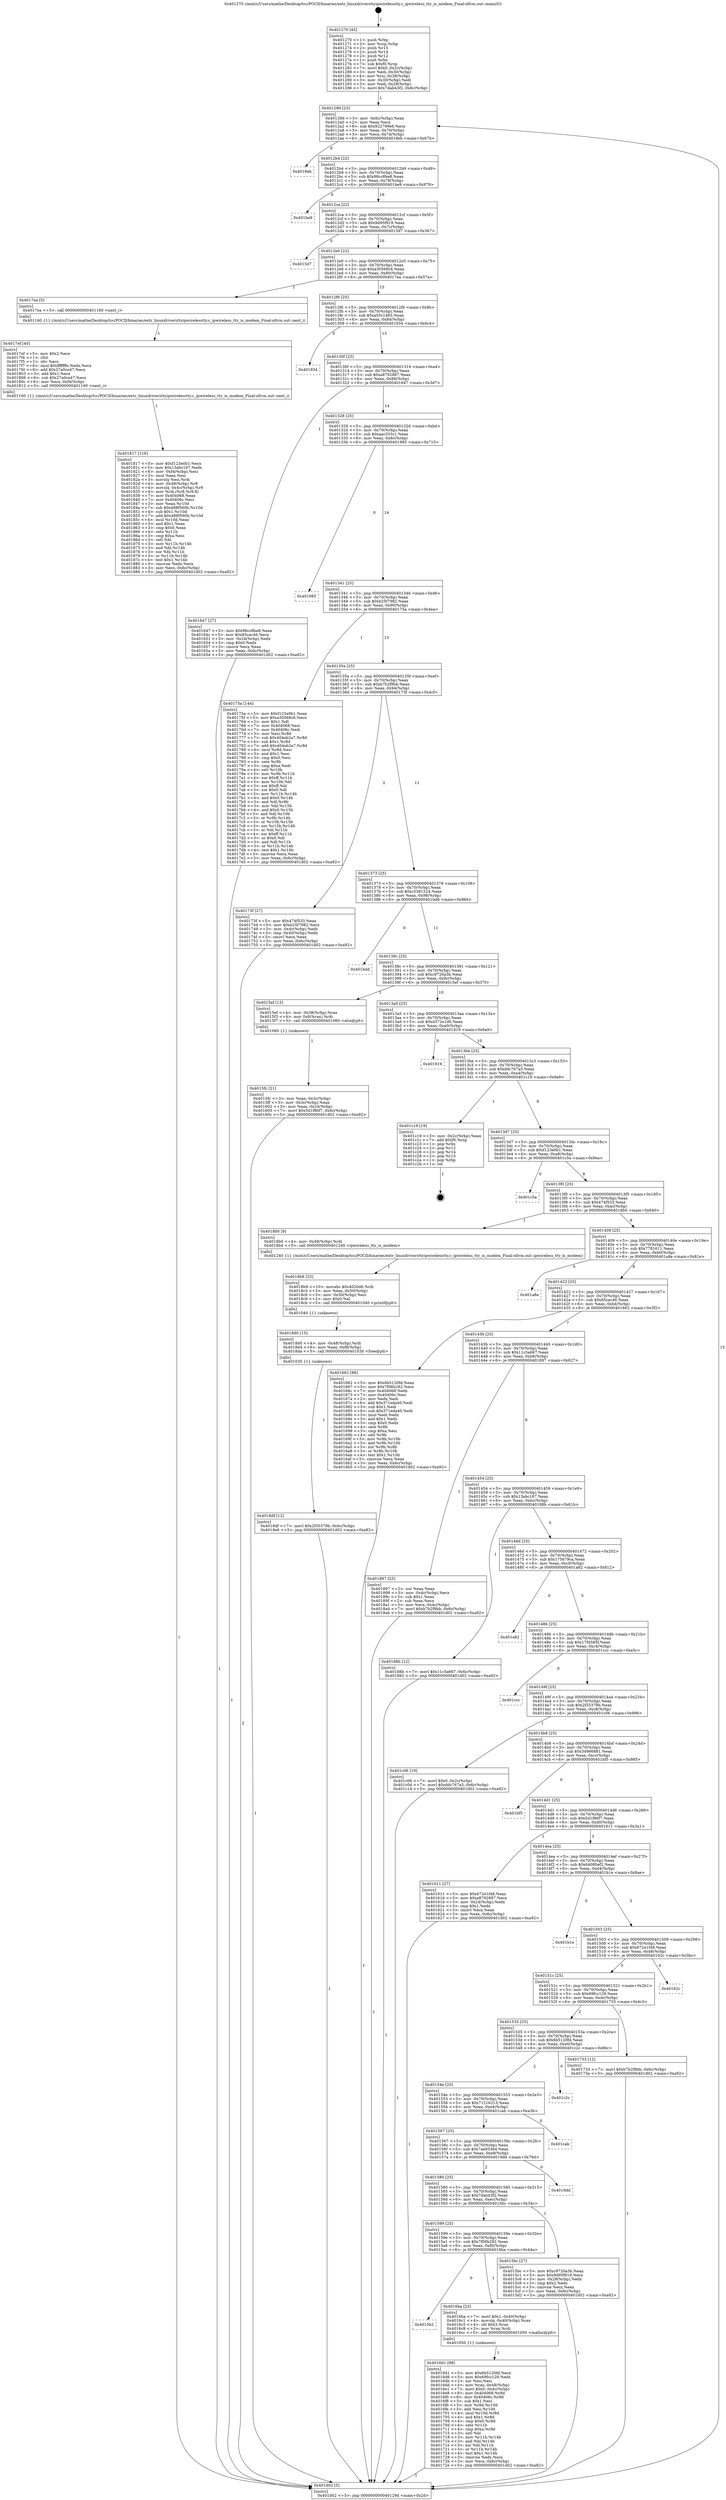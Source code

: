 digraph "0x401270" {
  label = "0x401270 (/mnt/c/Users/mathe/Desktop/tcc/POCII/binaries/extr_linuxdriversttyipwirelesstty.c_ipwireless_tty_is_modem_Final-ollvm.out::main(0))"
  labelloc = "t"
  node[shape=record]

  Entry [label="",width=0.3,height=0.3,shape=circle,fillcolor=black,style=filled]
  "0x40129d" [label="{
     0x40129d [23]\l
     | [instrs]\l
     &nbsp;&nbsp;0x40129d \<+3\>: mov -0x6c(%rbp),%eax\l
     &nbsp;&nbsp;0x4012a0 \<+2\>: mov %eax,%ecx\l
     &nbsp;&nbsp;0x4012a2 \<+6\>: sub $0x922799e6,%ecx\l
     &nbsp;&nbsp;0x4012a8 \<+3\>: mov %eax,-0x70(%rbp)\l
     &nbsp;&nbsp;0x4012ab \<+3\>: mov %ecx,-0x74(%rbp)\l
     &nbsp;&nbsp;0x4012ae \<+6\>: je 00000000004018eb \<main+0x67b\>\l
  }"]
  "0x4018eb" [label="{
     0x4018eb\l
  }", style=dashed]
  "0x4012b4" [label="{
     0x4012b4 [22]\l
     | [instrs]\l
     &nbsp;&nbsp;0x4012b4 \<+5\>: jmp 00000000004012b9 \<main+0x49\>\l
     &nbsp;&nbsp;0x4012b9 \<+3\>: mov -0x70(%rbp),%eax\l
     &nbsp;&nbsp;0x4012bc \<+5\>: sub $0x98cc8be8,%eax\l
     &nbsp;&nbsp;0x4012c1 \<+3\>: mov %eax,-0x78(%rbp)\l
     &nbsp;&nbsp;0x4012c4 \<+6\>: je 0000000000401be9 \<main+0x979\>\l
  }"]
  Exit [label="",width=0.3,height=0.3,shape=circle,fillcolor=black,style=filled,peripheries=2]
  "0x401be9" [label="{
     0x401be9\l
  }", style=dashed]
  "0x4012ca" [label="{
     0x4012ca [22]\l
     | [instrs]\l
     &nbsp;&nbsp;0x4012ca \<+5\>: jmp 00000000004012cf \<main+0x5f\>\l
     &nbsp;&nbsp;0x4012cf \<+3\>: mov -0x70(%rbp),%eax\l
     &nbsp;&nbsp;0x4012d2 \<+5\>: sub $0x9d95f919,%eax\l
     &nbsp;&nbsp;0x4012d7 \<+3\>: mov %eax,-0x7c(%rbp)\l
     &nbsp;&nbsp;0x4012da \<+6\>: je 00000000004015d7 \<main+0x367\>\l
  }"]
  "0x4018df" [label="{
     0x4018df [12]\l
     | [instrs]\l
     &nbsp;&nbsp;0x4018df \<+7\>: movl $0x2f35379b,-0x6c(%rbp)\l
     &nbsp;&nbsp;0x4018e6 \<+5\>: jmp 0000000000401d02 \<main+0xa92\>\l
  }"]
  "0x4015d7" [label="{
     0x4015d7\l
  }", style=dashed]
  "0x4012e0" [label="{
     0x4012e0 [22]\l
     | [instrs]\l
     &nbsp;&nbsp;0x4012e0 \<+5\>: jmp 00000000004012e5 \<main+0x75\>\l
     &nbsp;&nbsp;0x4012e5 \<+3\>: mov -0x70(%rbp),%eax\l
     &nbsp;&nbsp;0x4012e8 \<+5\>: sub $0xa30568c6,%eax\l
     &nbsp;&nbsp;0x4012ed \<+3\>: mov %eax,-0x80(%rbp)\l
     &nbsp;&nbsp;0x4012f0 \<+6\>: je 00000000004017ea \<main+0x57a\>\l
  }"]
  "0x4018d0" [label="{
     0x4018d0 [15]\l
     | [instrs]\l
     &nbsp;&nbsp;0x4018d0 \<+4\>: mov -0x48(%rbp),%rdi\l
     &nbsp;&nbsp;0x4018d4 \<+6\>: mov %eax,-0xf8(%rbp)\l
     &nbsp;&nbsp;0x4018da \<+5\>: call 0000000000401030 \<free@plt\>\l
     | [calls]\l
     &nbsp;&nbsp;0x401030 \{1\} (unknown)\l
  }"]
  "0x4017ea" [label="{
     0x4017ea [5]\l
     | [instrs]\l
     &nbsp;&nbsp;0x4017ea \<+5\>: call 0000000000401160 \<next_i\>\l
     | [calls]\l
     &nbsp;&nbsp;0x401160 \{1\} (/mnt/c/Users/mathe/Desktop/tcc/POCII/binaries/extr_linuxdriversttyipwirelesstty.c_ipwireless_tty_is_modem_Final-ollvm.out::next_i)\l
  }"]
  "0x4012f6" [label="{
     0x4012f6 [25]\l
     | [instrs]\l
     &nbsp;&nbsp;0x4012f6 \<+5\>: jmp 00000000004012fb \<main+0x8b\>\l
     &nbsp;&nbsp;0x4012fb \<+3\>: mov -0x70(%rbp),%eax\l
     &nbsp;&nbsp;0x4012fe \<+5\>: sub $0xa55c1483,%eax\l
     &nbsp;&nbsp;0x401303 \<+6\>: mov %eax,-0x84(%rbp)\l
     &nbsp;&nbsp;0x401309 \<+6\>: je 0000000000401934 \<main+0x6c4\>\l
  }"]
  "0x4018b9" [label="{
     0x4018b9 [23]\l
     | [instrs]\l
     &nbsp;&nbsp;0x4018b9 \<+10\>: movabs $0x4020d6,%rdi\l
     &nbsp;&nbsp;0x4018c3 \<+3\>: mov %eax,-0x50(%rbp)\l
     &nbsp;&nbsp;0x4018c6 \<+3\>: mov -0x50(%rbp),%esi\l
     &nbsp;&nbsp;0x4018c9 \<+2\>: mov $0x0,%al\l
     &nbsp;&nbsp;0x4018cb \<+5\>: call 0000000000401040 \<printf@plt\>\l
     | [calls]\l
     &nbsp;&nbsp;0x401040 \{1\} (unknown)\l
  }"]
  "0x401934" [label="{
     0x401934\l
  }", style=dashed]
  "0x40130f" [label="{
     0x40130f [25]\l
     | [instrs]\l
     &nbsp;&nbsp;0x40130f \<+5\>: jmp 0000000000401314 \<main+0xa4\>\l
     &nbsp;&nbsp;0x401314 \<+3\>: mov -0x70(%rbp),%eax\l
     &nbsp;&nbsp;0x401317 \<+5\>: sub $0xa8792887,%eax\l
     &nbsp;&nbsp;0x40131c \<+6\>: mov %eax,-0x88(%rbp)\l
     &nbsp;&nbsp;0x401322 \<+6\>: je 0000000000401647 \<main+0x3d7\>\l
  }"]
  "0x401817" [label="{
     0x401817 [116]\l
     | [instrs]\l
     &nbsp;&nbsp;0x401817 \<+5\>: mov $0xf123e0b1,%ecx\l
     &nbsp;&nbsp;0x40181c \<+5\>: mov $0x13abc167,%edx\l
     &nbsp;&nbsp;0x401821 \<+6\>: mov -0xf4(%rbp),%esi\l
     &nbsp;&nbsp;0x401827 \<+3\>: imul %eax,%esi\l
     &nbsp;&nbsp;0x40182a \<+3\>: movslq %esi,%rdi\l
     &nbsp;&nbsp;0x40182d \<+4\>: mov -0x48(%rbp),%r8\l
     &nbsp;&nbsp;0x401831 \<+4\>: movslq -0x4c(%rbp),%r9\l
     &nbsp;&nbsp;0x401835 \<+4\>: mov %rdi,(%r8,%r9,8)\l
     &nbsp;&nbsp;0x401839 \<+7\>: mov 0x404068,%eax\l
     &nbsp;&nbsp;0x401840 \<+7\>: mov 0x40406c,%esi\l
     &nbsp;&nbsp;0x401847 \<+3\>: mov %eax,%r10d\l
     &nbsp;&nbsp;0x40184a \<+7\>: sub $0x488f560b,%r10d\l
     &nbsp;&nbsp;0x401851 \<+4\>: sub $0x1,%r10d\l
     &nbsp;&nbsp;0x401855 \<+7\>: add $0x488f560b,%r10d\l
     &nbsp;&nbsp;0x40185c \<+4\>: imul %r10d,%eax\l
     &nbsp;&nbsp;0x401860 \<+3\>: and $0x1,%eax\l
     &nbsp;&nbsp;0x401863 \<+3\>: cmp $0x0,%eax\l
     &nbsp;&nbsp;0x401866 \<+4\>: sete %r11b\l
     &nbsp;&nbsp;0x40186a \<+3\>: cmp $0xa,%esi\l
     &nbsp;&nbsp;0x40186d \<+3\>: setl %bl\l
     &nbsp;&nbsp;0x401870 \<+3\>: mov %r11b,%r14b\l
     &nbsp;&nbsp;0x401873 \<+3\>: and %bl,%r14b\l
     &nbsp;&nbsp;0x401876 \<+3\>: xor %bl,%r11b\l
     &nbsp;&nbsp;0x401879 \<+3\>: or %r11b,%r14b\l
     &nbsp;&nbsp;0x40187c \<+4\>: test $0x1,%r14b\l
     &nbsp;&nbsp;0x401880 \<+3\>: cmovne %edx,%ecx\l
     &nbsp;&nbsp;0x401883 \<+3\>: mov %ecx,-0x6c(%rbp)\l
     &nbsp;&nbsp;0x401886 \<+5\>: jmp 0000000000401d02 \<main+0xa92\>\l
  }"]
  "0x401647" [label="{
     0x401647 [27]\l
     | [instrs]\l
     &nbsp;&nbsp;0x401647 \<+5\>: mov $0x98cc8be8,%eax\l
     &nbsp;&nbsp;0x40164c \<+5\>: mov $0x85cac46,%ecx\l
     &nbsp;&nbsp;0x401651 \<+3\>: mov -0x24(%rbp),%edx\l
     &nbsp;&nbsp;0x401654 \<+3\>: cmp $0x0,%edx\l
     &nbsp;&nbsp;0x401657 \<+3\>: cmove %ecx,%eax\l
     &nbsp;&nbsp;0x40165a \<+3\>: mov %eax,-0x6c(%rbp)\l
     &nbsp;&nbsp;0x40165d \<+5\>: jmp 0000000000401d02 \<main+0xa92\>\l
  }"]
  "0x401328" [label="{
     0x401328 [25]\l
     | [instrs]\l
     &nbsp;&nbsp;0x401328 \<+5\>: jmp 000000000040132d \<main+0xbd\>\l
     &nbsp;&nbsp;0x40132d \<+3\>: mov -0x70(%rbp),%eax\l
     &nbsp;&nbsp;0x401330 \<+5\>: sub $0xaac333c1,%eax\l
     &nbsp;&nbsp;0x401335 \<+6\>: mov %eax,-0x8c(%rbp)\l
     &nbsp;&nbsp;0x40133b \<+6\>: je 0000000000401985 \<main+0x715\>\l
  }"]
  "0x4017ef" [label="{
     0x4017ef [40]\l
     | [instrs]\l
     &nbsp;&nbsp;0x4017ef \<+5\>: mov $0x2,%ecx\l
     &nbsp;&nbsp;0x4017f4 \<+1\>: cltd\l
     &nbsp;&nbsp;0x4017f5 \<+2\>: idiv %ecx\l
     &nbsp;&nbsp;0x4017f7 \<+6\>: imul $0xfffffffe,%edx,%ecx\l
     &nbsp;&nbsp;0x4017fd \<+6\>: add $0x27a0ce47,%ecx\l
     &nbsp;&nbsp;0x401803 \<+3\>: add $0x1,%ecx\l
     &nbsp;&nbsp;0x401806 \<+6\>: sub $0x27a0ce47,%ecx\l
     &nbsp;&nbsp;0x40180c \<+6\>: mov %ecx,-0xf4(%rbp)\l
     &nbsp;&nbsp;0x401812 \<+5\>: call 0000000000401160 \<next_i\>\l
     | [calls]\l
     &nbsp;&nbsp;0x401160 \{1\} (/mnt/c/Users/mathe/Desktop/tcc/POCII/binaries/extr_linuxdriversttyipwirelesstty.c_ipwireless_tty_is_modem_Final-ollvm.out::next_i)\l
  }"]
  "0x401985" [label="{
     0x401985\l
  }", style=dashed]
  "0x401341" [label="{
     0x401341 [25]\l
     | [instrs]\l
     &nbsp;&nbsp;0x401341 \<+5\>: jmp 0000000000401346 \<main+0xd6\>\l
     &nbsp;&nbsp;0x401346 \<+3\>: mov -0x70(%rbp),%eax\l
     &nbsp;&nbsp;0x401349 \<+5\>: sub $0xb25f7982,%eax\l
     &nbsp;&nbsp;0x40134e \<+6\>: mov %eax,-0x90(%rbp)\l
     &nbsp;&nbsp;0x401354 \<+6\>: je 000000000040175a \<main+0x4ea\>\l
  }"]
  "0x4016d1" [label="{
     0x4016d1 [98]\l
     | [instrs]\l
     &nbsp;&nbsp;0x4016d1 \<+5\>: mov $0x6b5120fd,%ecx\l
     &nbsp;&nbsp;0x4016d6 \<+5\>: mov $0x69fcc129,%edx\l
     &nbsp;&nbsp;0x4016db \<+2\>: xor %esi,%esi\l
     &nbsp;&nbsp;0x4016dd \<+4\>: mov %rax,-0x48(%rbp)\l
     &nbsp;&nbsp;0x4016e1 \<+7\>: movl $0x0,-0x4c(%rbp)\l
     &nbsp;&nbsp;0x4016e8 \<+8\>: mov 0x404068,%r8d\l
     &nbsp;&nbsp;0x4016f0 \<+8\>: mov 0x40406c,%r9d\l
     &nbsp;&nbsp;0x4016f8 \<+3\>: sub $0x1,%esi\l
     &nbsp;&nbsp;0x4016fb \<+3\>: mov %r8d,%r10d\l
     &nbsp;&nbsp;0x4016fe \<+3\>: add %esi,%r10d\l
     &nbsp;&nbsp;0x401701 \<+4\>: imul %r10d,%r8d\l
     &nbsp;&nbsp;0x401705 \<+4\>: and $0x1,%r8d\l
     &nbsp;&nbsp;0x401709 \<+4\>: cmp $0x0,%r8d\l
     &nbsp;&nbsp;0x40170d \<+4\>: sete %r11b\l
     &nbsp;&nbsp;0x401711 \<+4\>: cmp $0xa,%r9d\l
     &nbsp;&nbsp;0x401715 \<+3\>: setl %bl\l
     &nbsp;&nbsp;0x401718 \<+3\>: mov %r11b,%r14b\l
     &nbsp;&nbsp;0x40171b \<+3\>: and %bl,%r14b\l
     &nbsp;&nbsp;0x40171e \<+3\>: xor %bl,%r11b\l
     &nbsp;&nbsp;0x401721 \<+3\>: or %r11b,%r14b\l
     &nbsp;&nbsp;0x401724 \<+4\>: test $0x1,%r14b\l
     &nbsp;&nbsp;0x401728 \<+3\>: cmovne %edx,%ecx\l
     &nbsp;&nbsp;0x40172b \<+3\>: mov %ecx,-0x6c(%rbp)\l
     &nbsp;&nbsp;0x40172e \<+5\>: jmp 0000000000401d02 \<main+0xa92\>\l
  }"]
  "0x40175a" [label="{
     0x40175a [144]\l
     | [instrs]\l
     &nbsp;&nbsp;0x40175a \<+5\>: mov $0xf123e0b1,%eax\l
     &nbsp;&nbsp;0x40175f \<+5\>: mov $0xa30568c6,%ecx\l
     &nbsp;&nbsp;0x401764 \<+2\>: mov $0x1,%dl\l
     &nbsp;&nbsp;0x401766 \<+7\>: mov 0x404068,%esi\l
     &nbsp;&nbsp;0x40176d \<+7\>: mov 0x40406c,%edi\l
     &nbsp;&nbsp;0x401774 \<+3\>: mov %esi,%r8d\l
     &nbsp;&nbsp;0x401777 \<+7\>: sub $0x404ab2a7,%r8d\l
     &nbsp;&nbsp;0x40177e \<+4\>: sub $0x1,%r8d\l
     &nbsp;&nbsp;0x401782 \<+7\>: add $0x404ab2a7,%r8d\l
     &nbsp;&nbsp;0x401789 \<+4\>: imul %r8d,%esi\l
     &nbsp;&nbsp;0x40178d \<+3\>: and $0x1,%esi\l
     &nbsp;&nbsp;0x401790 \<+3\>: cmp $0x0,%esi\l
     &nbsp;&nbsp;0x401793 \<+4\>: sete %r9b\l
     &nbsp;&nbsp;0x401797 \<+3\>: cmp $0xa,%edi\l
     &nbsp;&nbsp;0x40179a \<+4\>: setl %r10b\l
     &nbsp;&nbsp;0x40179e \<+3\>: mov %r9b,%r11b\l
     &nbsp;&nbsp;0x4017a1 \<+4\>: xor $0xff,%r11b\l
     &nbsp;&nbsp;0x4017a5 \<+3\>: mov %r10b,%bl\l
     &nbsp;&nbsp;0x4017a8 \<+3\>: xor $0xff,%bl\l
     &nbsp;&nbsp;0x4017ab \<+3\>: xor $0x0,%dl\l
     &nbsp;&nbsp;0x4017ae \<+3\>: mov %r11b,%r14b\l
     &nbsp;&nbsp;0x4017b1 \<+4\>: and $0x0,%r14b\l
     &nbsp;&nbsp;0x4017b5 \<+3\>: and %dl,%r9b\l
     &nbsp;&nbsp;0x4017b8 \<+3\>: mov %bl,%r15b\l
     &nbsp;&nbsp;0x4017bb \<+4\>: and $0x0,%r15b\l
     &nbsp;&nbsp;0x4017bf \<+3\>: and %dl,%r10b\l
     &nbsp;&nbsp;0x4017c2 \<+3\>: or %r9b,%r14b\l
     &nbsp;&nbsp;0x4017c5 \<+3\>: or %r10b,%r15b\l
     &nbsp;&nbsp;0x4017c8 \<+3\>: xor %r15b,%r14b\l
     &nbsp;&nbsp;0x4017cb \<+3\>: or %bl,%r11b\l
     &nbsp;&nbsp;0x4017ce \<+4\>: xor $0xff,%r11b\l
     &nbsp;&nbsp;0x4017d2 \<+3\>: or $0x0,%dl\l
     &nbsp;&nbsp;0x4017d5 \<+3\>: and %dl,%r11b\l
     &nbsp;&nbsp;0x4017d8 \<+3\>: or %r11b,%r14b\l
     &nbsp;&nbsp;0x4017db \<+4\>: test $0x1,%r14b\l
     &nbsp;&nbsp;0x4017df \<+3\>: cmovne %ecx,%eax\l
     &nbsp;&nbsp;0x4017e2 \<+3\>: mov %eax,-0x6c(%rbp)\l
     &nbsp;&nbsp;0x4017e5 \<+5\>: jmp 0000000000401d02 \<main+0xa92\>\l
  }"]
  "0x40135a" [label="{
     0x40135a [25]\l
     | [instrs]\l
     &nbsp;&nbsp;0x40135a \<+5\>: jmp 000000000040135f \<main+0xef\>\l
     &nbsp;&nbsp;0x40135f \<+3\>: mov -0x70(%rbp),%eax\l
     &nbsp;&nbsp;0x401362 \<+5\>: sub $0xb7b2f9bb,%eax\l
     &nbsp;&nbsp;0x401367 \<+6\>: mov %eax,-0x94(%rbp)\l
     &nbsp;&nbsp;0x40136d \<+6\>: je 000000000040173f \<main+0x4cf\>\l
  }"]
  "0x4015b2" [label="{
     0x4015b2\l
  }", style=dashed]
  "0x40173f" [label="{
     0x40173f [27]\l
     | [instrs]\l
     &nbsp;&nbsp;0x40173f \<+5\>: mov $0x474f533,%eax\l
     &nbsp;&nbsp;0x401744 \<+5\>: mov $0xb25f7982,%ecx\l
     &nbsp;&nbsp;0x401749 \<+3\>: mov -0x4c(%rbp),%edx\l
     &nbsp;&nbsp;0x40174c \<+3\>: cmp -0x40(%rbp),%edx\l
     &nbsp;&nbsp;0x40174f \<+3\>: cmovl %ecx,%eax\l
     &nbsp;&nbsp;0x401752 \<+3\>: mov %eax,-0x6c(%rbp)\l
     &nbsp;&nbsp;0x401755 \<+5\>: jmp 0000000000401d02 \<main+0xa92\>\l
  }"]
  "0x401373" [label="{
     0x401373 [25]\l
     | [instrs]\l
     &nbsp;&nbsp;0x401373 \<+5\>: jmp 0000000000401378 \<main+0x108\>\l
     &nbsp;&nbsp;0x401378 \<+3\>: mov -0x70(%rbp),%eax\l
     &nbsp;&nbsp;0x40137b \<+5\>: sub $0xc5381524,%eax\l
     &nbsp;&nbsp;0x401380 \<+6\>: mov %eax,-0x98(%rbp)\l
     &nbsp;&nbsp;0x401386 \<+6\>: je 0000000000401bdd \<main+0x96d\>\l
  }"]
  "0x4016ba" [label="{
     0x4016ba [23]\l
     | [instrs]\l
     &nbsp;&nbsp;0x4016ba \<+7\>: movl $0x1,-0x40(%rbp)\l
     &nbsp;&nbsp;0x4016c1 \<+4\>: movslq -0x40(%rbp),%rax\l
     &nbsp;&nbsp;0x4016c5 \<+4\>: shl $0x3,%rax\l
     &nbsp;&nbsp;0x4016c9 \<+3\>: mov %rax,%rdi\l
     &nbsp;&nbsp;0x4016cc \<+5\>: call 0000000000401050 \<malloc@plt\>\l
     | [calls]\l
     &nbsp;&nbsp;0x401050 \{1\} (unknown)\l
  }"]
  "0x401bdd" [label="{
     0x401bdd\l
  }", style=dashed]
  "0x40138c" [label="{
     0x40138c [25]\l
     | [instrs]\l
     &nbsp;&nbsp;0x40138c \<+5\>: jmp 0000000000401391 \<main+0x121\>\l
     &nbsp;&nbsp;0x401391 \<+3\>: mov -0x70(%rbp),%eax\l
     &nbsp;&nbsp;0x401394 \<+5\>: sub $0xc9720a3b,%eax\l
     &nbsp;&nbsp;0x401399 \<+6\>: mov %eax,-0x9c(%rbp)\l
     &nbsp;&nbsp;0x40139f \<+6\>: je 00000000004015ef \<main+0x37f\>\l
  }"]
  "0x4015fc" [label="{
     0x4015fc [21]\l
     | [instrs]\l
     &nbsp;&nbsp;0x4015fc \<+3\>: mov %eax,-0x3c(%rbp)\l
     &nbsp;&nbsp;0x4015ff \<+3\>: mov -0x3c(%rbp),%eax\l
     &nbsp;&nbsp;0x401602 \<+3\>: mov %eax,-0x24(%rbp)\l
     &nbsp;&nbsp;0x401605 \<+7\>: movl $0x5d1f86f7,-0x6c(%rbp)\l
     &nbsp;&nbsp;0x40160c \<+5\>: jmp 0000000000401d02 \<main+0xa92\>\l
  }"]
  "0x4015ef" [label="{
     0x4015ef [13]\l
     | [instrs]\l
     &nbsp;&nbsp;0x4015ef \<+4\>: mov -0x38(%rbp),%rax\l
     &nbsp;&nbsp;0x4015f3 \<+4\>: mov 0x8(%rax),%rdi\l
     &nbsp;&nbsp;0x4015f7 \<+5\>: call 0000000000401060 \<atoi@plt\>\l
     | [calls]\l
     &nbsp;&nbsp;0x401060 \{1\} (unknown)\l
  }"]
  "0x4013a5" [label="{
     0x4013a5 [25]\l
     | [instrs]\l
     &nbsp;&nbsp;0x4013a5 \<+5\>: jmp 00000000004013aa \<main+0x13a\>\l
     &nbsp;&nbsp;0x4013aa \<+3\>: mov -0x70(%rbp),%eax\l
     &nbsp;&nbsp;0x4013ad \<+5\>: sub $0xd372e1d0,%eax\l
     &nbsp;&nbsp;0x4013b2 \<+6\>: mov %eax,-0xa0(%rbp)\l
     &nbsp;&nbsp;0x4013b8 \<+6\>: je 0000000000401919 \<main+0x6a9\>\l
  }"]
  "0x401270" [label="{
     0x401270 [45]\l
     | [instrs]\l
     &nbsp;&nbsp;0x401270 \<+1\>: push %rbp\l
     &nbsp;&nbsp;0x401271 \<+3\>: mov %rsp,%rbp\l
     &nbsp;&nbsp;0x401274 \<+2\>: push %r15\l
     &nbsp;&nbsp;0x401276 \<+2\>: push %r14\l
     &nbsp;&nbsp;0x401278 \<+2\>: push %r12\l
     &nbsp;&nbsp;0x40127a \<+1\>: push %rbx\l
     &nbsp;&nbsp;0x40127b \<+7\>: sub $0xf0,%rsp\l
     &nbsp;&nbsp;0x401282 \<+7\>: movl $0x0,-0x2c(%rbp)\l
     &nbsp;&nbsp;0x401289 \<+3\>: mov %edi,-0x30(%rbp)\l
     &nbsp;&nbsp;0x40128c \<+4\>: mov %rsi,-0x38(%rbp)\l
     &nbsp;&nbsp;0x401290 \<+3\>: mov -0x30(%rbp),%edi\l
     &nbsp;&nbsp;0x401293 \<+3\>: mov %edi,-0x28(%rbp)\l
     &nbsp;&nbsp;0x401296 \<+7\>: movl $0x7dab43f2,-0x6c(%rbp)\l
  }"]
  "0x401919" [label="{
     0x401919\l
  }", style=dashed]
  "0x4013be" [label="{
     0x4013be [25]\l
     | [instrs]\l
     &nbsp;&nbsp;0x4013be \<+5\>: jmp 00000000004013c3 \<main+0x153\>\l
     &nbsp;&nbsp;0x4013c3 \<+3\>: mov -0x70(%rbp),%eax\l
     &nbsp;&nbsp;0x4013c6 \<+5\>: sub $0xddc767a5,%eax\l
     &nbsp;&nbsp;0x4013cb \<+6\>: mov %eax,-0xa4(%rbp)\l
     &nbsp;&nbsp;0x4013d1 \<+6\>: je 0000000000401c19 \<main+0x9a9\>\l
  }"]
  "0x401d02" [label="{
     0x401d02 [5]\l
     | [instrs]\l
     &nbsp;&nbsp;0x401d02 \<+5\>: jmp 000000000040129d \<main+0x2d\>\l
  }"]
  "0x401c19" [label="{
     0x401c19 [19]\l
     | [instrs]\l
     &nbsp;&nbsp;0x401c19 \<+3\>: mov -0x2c(%rbp),%eax\l
     &nbsp;&nbsp;0x401c1c \<+7\>: add $0xf0,%rsp\l
     &nbsp;&nbsp;0x401c23 \<+1\>: pop %rbx\l
     &nbsp;&nbsp;0x401c24 \<+2\>: pop %r12\l
     &nbsp;&nbsp;0x401c26 \<+2\>: pop %r14\l
     &nbsp;&nbsp;0x401c28 \<+2\>: pop %r15\l
     &nbsp;&nbsp;0x401c2a \<+1\>: pop %rbp\l
     &nbsp;&nbsp;0x401c2b \<+1\>: ret\l
  }"]
  "0x4013d7" [label="{
     0x4013d7 [25]\l
     | [instrs]\l
     &nbsp;&nbsp;0x4013d7 \<+5\>: jmp 00000000004013dc \<main+0x16c\>\l
     &nbsp;&nbsp;0x4013dc \<+3\>: mov -0x70(%rbp),%eax\l
     &nbsp;&nbsp;0x4013df \<+5\>: sub $0xf123e0b1,%eax\l
     &nbsp;&nbsp;0x4013e4 \<+6\>: mov %eax,-0xa8(%rbp)\l
     &nbsp;&nbsp;0x4013ea \<+6\>: je 0000000000401c5a \<main+0x9ea\>\l
  }"]
  "0x401599" [label="{
     0x401599 [25]\l
     | [instrs]\l
     &nbsp;&nbsp;0x401599 \<+5\>: jmp 000000000040159e \<main+0x32e\>\l
     &nbsp;&nbsp;0x40159e \<+3\>: mov -0x70(%rbp),%eax\l
     &nbsp;&nbsp;0x4015a1 \<+5\>: sub $0x7f06b282,%eax\l
     &nbsp;&nbsp;0x4015a6 \<+6\>: mov %eax,-0xf0(%rbp)\l
     &nbsp;&nbsp;0x4015ac \<+6\>: je 00000000004016ba \<main+0x44a\>\l
  }"]
  "0x401c5a" [label="{
     0x401c5a\l
  }", style=dashed]
  "0x4013f0" [label="{
     0x4013f0 [25]\l
     | [instrs]\l
     &nbsp;&nbsp;0x4013f0 \<+5\>: jmp 00000000004013f5 \<main+0x185\>\l
     &nbsp;&nbsp;0x4013f5 \<+3\>: mov -0x70(%rbp),%eax\l
     &nbsp;&nbsp;0x4013f8 \<+5\>: sub $0x474f533,%eax\l
     &nbsp;&nbsp;0x4013fd \<+6\>: mov %eax,-0xac(%rbp)\l
     &nbsp;&nbsp;0x401403 \<+6\>: je 00000000004018b0 \<main+0x640\>\l
  }"]
  "0x4015bc" [label="{
     0x4015bc [27]\l
     | [instrs]\l
     &nbsp;&nbsp;0x4015bc \<+5\>: mov $0xc9720a3b,%eax\l
     &nbsp;&nbsp;0x4015c1 \<+5\>: mov $0x9d95f919,%ecx\l
     &nbsp;&nbsp;0x4015c6 \<+3\>: mov -0x28(%rbp),%edx\l
     &nbsp;&nbsp;0x4015c9 \<+3\>: cmp $0x2,%edx\l
     &nbsp;&nbsp;0x4015cc \<+3\>: cmovne %ecx,%eax\l
     &nbsp;&nbsp;0x4015cf \<+3\>: mov %eax,-0x6c(%rbp)\l
     &nbsp;&nbsp;0x4015d2 \<+5\>: jmp 0000000000401d02 \<main+0xa92\>\l
  }"]
  "0x4018b0" [label="{
     0x4018b0 [9]\l
     | [instrs]\l
     &nbsp;&nbsp;0x4018b0 \<+4\>: mov -0x48(%rbp),%rdi\l
     &nbsp;&nbsp;0x4018b4 \<+5\>: call 0000000000401240 \<ipwireless_tty_is_modem\>\l
     | [calls]\l
     &nbsp;&nbsp;0x401240 \{1\} (/mnt/c/Users/mathe/Desktop/tcc/POCII/binaries/extr_linuxdriversttyipwirelesstty.c_ipwireless_tty_is_modem_Final-ollvm.out::ipwireless_tty_is_modem)\l
  }"]
  "0x401409" [label="{
     0x401409 [25]\l
     | [instrs]\l
     &nbsp;&nbsp;0x401409 \<+5\>: jmp 000000000040140e \<main+0x19e\>\l
     &nbsp;&nbsp;0x40140e \<+3\>: mov -0x70(%rbp),%eax\l
     &nbsp;&nbsp;0x401411 \<+5\>: sub $0x7781611,%eax\l
     &nbsp;&nbsp;0x401416 \<+6\>: mov %eax,-0xb0(%rbp)\l
     &nbsp;&nbsp;0x40141c \<+6\>: je 0000000000401a8e \<main+0x81e\>\l
  }"]
  "0x401580" [label="{
     0x401580 [25]\l
     | [instrs]\l
     &nbsp;&nbsp;0x401580 \<+5\>: jmp 0000000000401585 \<main+0x315\>\l
     &nbsp;&nbsp;0x401585 \<+3\>: mov -0x70(%rbp),%eax\l
     &nbsp;&nbsp;0x401588 \<+5\>: sub $0x7dab43f2,%eax\l
     &nbsp;&nbsp;0x40158d \<+6\>: mov %eax,-0xec(%rbp)\l
     &nbsp;&nbsp;0x401593 \<+6\>: je 00000000004015bc \<main+0x34c\>\l
  }"]
  "0x401a8e" [label="{
     0x401a8e\l
  }", style=dashed]
  "0x401422" [label="{
     0x401422 [25]\l
     | [instrs]\l
     &nbsp;&nbsp;0x401422 \<+5\>: jmp 0000000000401427 \<main+0x1b7\>\l
     &nbsp;&nbsp;0x401427 \<+3\>: mov -0x70(%rbp),%eax\l
     &nbsp;&nbsp;0x40142a \<+5\>: sub $0x85cac46,%eax\l
     &nbsp;&nbsp;0x40142f \<+6\>: mov %eax,-0xb4(%rbp)\l
     &nbsp;&nbsp;0x401435 \<+6\>: je 0000000000401662 \<main+0x3f2\>\l
  }"]
  "0x4019dd" [label="{
     0x4019dd\l
  }", style=dashed]
  "0x401662" [label="{
     0x401662 [88]\l
     | [instrs]\l
     &nbsp;&nbsp;0x401662 \<+5\>: mov $0x6b5120fd,%eax\l
     &nbsp;&nbsp;0x401667 \<+5\>: mov $0x7f06b282,%ecx\l
     &nbsp;&nbsp;0x40166c \<+7\>: mov 0x404068,%edx\l
     &nbsp;&nbsp;0x401673 \<+7\>: mov 0x40406c,%esi\l
     &nbsp;&nbsp;0x40167a \<+2\>: mov %edx,%edi\l
     &nbsp;&nbsp;0x40167c \<+6\>: add $0x371eda40,%edi\l
     &nbsp;&nbsp;0x401682 \<+3\>: sub $0x1,%edi\l
     &nbsp;&nbsp;0x401685 \<+6\>: sub $0x371eda40,%edi\l
     &nbsp;&nbsp;0x40168b \<+3\>: imul %edi,%edx\l
     &nbsp;&nbsp;0x40168e \<+3\>: and $0x1,%edx\l
     &nbsp;&nbsp;0x401691 \<+3\>: cmp $0x0,%edx\l
     &nbsp;&nbsp;0x401694 \<+4\>: sete %r8b\l
     &nbsp;&nbsp;0x401698 \<+3\>: cmp $0xa,%esi\l
     &nbsp;&nbsp;0x40169b \<+4\>: setl %r9b\l
     &nbsp;&nbsp;0x40169f \<+3\>: mov %r8b,%r10b\l
     &nbsp;&nbsp;0x4016a2 \<+3\>: and %r9b,%r10b\l
     &nbsp;&nbsp;0x4016a5 \<+3\>: xor %r9b,%r8b\l
     &nbsp;&nbsp;0x4016a8 \<+3\>: or %r8b,%r10b\l
     &nbsp;&nbsp;0x4016ab \<+4\>: test $0x1,%r10b\l
     &nbsp;&nbsp;0x4016af \<+3\>: cmovne %ecx,%eax\l
     &nbsp;&nbsp;0x4016b2 \<+3\>: mov %eax,-0x6c(%rbp)\l
     &nbsp;&nbsp;0x4016b5 \<+5\>: jmp 0000000000401d02 \<main+0xa92\>\l
  }"]
  "0x40143b" [label="{
     0x40143b [25]\l
     | [instrs]\l
     &nbsp;&nbsp;0x40143b \<+5\>: jmp 0000000000401440 \<main+0x1d0\>\l
     &nbsp;&nbsp;0x401440 \<+3\>: mov -0x70(%rbp),%eax\l
     &nbsp;&nbsp;0x401443 \<+5\>: sub $0x11c5a667,%eax\l
     &nbsp;&nbsp;0x401448 \<+6\>: mov %eax,-0xb8(%rbp)\l
     &nbsp;&nbsp;0x40144e \<+6\>: je 0000000000401897 \<main+0x627\>\l
  }"]
  "0x401567" [label="{
     0x401567 [25]\l
     | [instrs]\l
     &nbsp;&nbsp;0x401567 \<+5\>: jmp 000000000040156c \<main+0x2fc\>\l
     &nbsp;&nbsp;0x40156c \<+3\>: mov -0x70(%rbp),%eax\l
     &nbsp;&nbsp;0x40156f \<+5\>: sub $0x7ae93364,%eax\l
     &nbsp;&nbsp;0x401574 \<+6\>: mov %eax,-0xe8(%rbp)\l
     &nbsp;&nbsp;0x40157a \<+6\>: je 00000000004019dd \<main+0x76d\>\l
  }"]
  "0x401897" [label="{
     0x401897 [25]\l
     | [instrs]\l
     &nbsp;&nbsp;0x401897 \<+2\>: xor %eax,%eax\l
     &nbsp;&nbsp;0x401899 \<+3\>: mov -0x4c(%rbp),%ecx\l
     &nbsp;&nbsp;0x40189c \<+3\>: sub $0x1,%eax\l
     &nbsp;&nbsp;0x40189f \<+2\>: sub %eax,%ecx\l
     &nbsp;&nbsp;0x4018a1 \<+3\>: mov %ecx,-0x4c(%rbp)\l
     &nbsp;&nbsp;0x4018a4 \<+7\>: movl $0xb7b2f9bb,-0x6c(%rbp)\l
     &nbsp;&nbsp;0x4018ab \<+5\>: jmp 0000000000401d02 \<main+0xa92\>\l
  }"]
  "0x401454" [label="{
     0x401454 [25]\l
     | [instrs]\l
     &nbsp;&nbsp;0x401454 \<+5\>: jmp 0000000000401459 \<main+0x1e9\>\l
     &nbsp;&nbsp;0x401459 \<+3\>: mov -0x70(%rbp),%eax\l
     &nbsp;&nbsp;0x40145c \<+5\>: sub $0x13abc167,%eax\l
     &nbsp;&nbsp;0x401461 \<+6\>: mov %eax,-0xbc(%rbp)\l
     &nbsp;&nbsp;0x401467 \<+6\>: je 000000000040188b \<main+0x61b\>\l
  }"]
  "0x401cab" [label="{
     0x401cab\l
  }", style=dashed]
  "0x40188b" [label="{
     0x40188b [12]\l
     | [instrs]\l
     &nbsp;&nbsp;0x40188b \<+7\>: movl $0x11c5a667,-0x6c(%rbp)\l
     &nbsp;&nbsp;0x401892 \<+5\>: jmp 0000000000401d02 \<main+0xa92\>\l
  }"]
  "0x40146d" [label="{
     0x40146d [25]\l
     | [instrs]\l
     &nbsp;&nbsp;0x40146d \<+5\>: jmp 0000000000401472 \<main+0x202\>\l
     &nbsp;&nbsp;0x401472 \<+3\>: mov -0x70(%rbp),%eax\l
     &nbsp;&nbsp;0x401475 \<+5\>: sub $0x175679ca,%eax\l
     &nbsp;&nbsp;0x40147a \<+6\>: mov %eax,-0xc0(%rbp)\l
     &nbsp;&nbsp;0x401480 \<+6\>: je 0000000000401a82 \<main+0x812\>\l
  }"]
  "0x40154e" [label="{
     0x40154e [25]\l
     | [instrs]\l
     &nbsp;&nbsp;0x40154e \<+5\>: jmp 0000000000401553 \<main+0x2e3\>\l
     &nbsp;&nbsp;0x401553 \<+3\>: mov -0x70(%rbp),%eax\l
     &nbsp;&nbsp;0x401556 \<+5\>: sub $0x71216213,%eax\l
     &nbsp;&nbsp;0x40155b \<+6\>: mov %eax,-0xe4(%rbp)\l
     &nbsp;&nbsp;0x401561 \<+6\>: je 0000000000401cab \<main+0xa3b\>\l
  }"]
  "0x401a82" [label="{
     0x401a82\l
  }", style=dashed]
  "0x401486" [label="{
     0x401486 [25]\l
     | [instrs]\l
     &nbsp;&nbsp;0x401486 \<+5\>: jmp 000000000040148b \<main+0x21b\>\l
     &nbsp;&nbsp;0x40148b \<+3\>: mov -0x70(%rbp),%eax\l
     &nbsp;&nbsp;0x40148e \<+5\>: sub $0x17f4585f,%eax\l
     &nbsp;&nbsp;0x401493 \<+6\>: mov %eax,-0xc4(%rbp)\l
     &nbsp;&nbsp;0x401499 \<+6\>: je 0000000000401ccc \<main+0xa5c\>\l
  }"]
  "0x401c2c" [label="{
     0x401c2c\l
  }", style=dashed]
  "0x401ccc" [label="{
     0x401ccc\l
  }", style=dashed]
  "0x40149f" [label="{
     0x40149f [25]\l
     | [instrs]\l
     &nbsp;&nbsp;0x40149f \<+5\>: jmp 00000000004014a4 \<main+0x234\>\l
     &nbsp;&nbsp;0x4014a4 \<+3\>: mov -0x70(%rbp),%eax\l
     &nbsp;&nbsp;0x4014a7 \<+5\>: sub $0x2f35379b,%eax\l
     &nbsp;&nbsp;0x4014ac \<+6\>: mov %eax,-0xc8(%rbp)\l
     &nbsp;&nbsp;0x4014b2 \<+6\>: je 0000000000401c06 \<main+0x996\>\l
  }"]
  "0x401535" [label="{
     0x401535 [25]\l
     | [instrs]\l
     &nbsp;&nbsp;0x401535 \<+5\>: jmp 000000000040153a \<main+0x2ca\>\l
     &nbsp;&nbsp;0x40153a \<+3\>: mov -0x70(%rbp),%eax\l
     &nbsp;&nbsp;0x40153d \<+5\>: sub $0x6b5120fd,%eax\l
     &nbsp;&nbsp;0x401542 \<+6\>: mov %eax,-0xe0(%rbp)\l
     &nbsp;&nbsp;0x401548 \<+6\>: je 0000000000401c2c \<main+0x9bc\>\l
  }"]
  "0x401c06" [label="{
     0x401c06 [19]\l
     | [instrs]\l
     &nbsp;&nbsp;0x401c06 \<+7\>: movl $0x0,-0x2c(%rbp)\l
     &nbsp;&nbsp;0x401c0d \<+7\>: movl $0xddc767a5,-0x6c(%rbp)\l
     &nbsp;&nbsp;0x401c14 \<+5\>: jmp 0000000000401d02 \<main+0xa92\>\l
  }"]
  "0x4014b8" [label="{
     0x4014b8 [25]\l
     | [instrs]\l
     &nbsp;&nbsp;0x4014b8 \<+5\>: jmp 00000000004014bd \<main+0x24d\>\l
     &nbsp;&nbsp;0x4014bd \<+3\>: mov -0x70(%rbp),%eax\l
     &nbsp;&nbsp;0x4014c0 \<+5\>: sub $0x34966881,%eax\l
     &nbsp;&nbsp;0x4014c5 \<+6\>: mov %eax,-0xcc(%rbp)\l
     &nbsp;&nbsp;0x4014cb \<+6\>: je 0000000000401bf5 \<main+0x985\>\l
  }"]
  "0x401733" [label="{
     0x401733 [12]\l
     | [instrs]\l
     &nbsp;&nbsp;0x401733 \<+7\>: movl $0xb7b2f9bb,-0x6c(%rbp)\l
     &nbsp;&nbsp;0x40173a \<+5\>: jmp 0000000000401d02 \<main+0xa92\>\l
  }"]
  "0x401bf5" [label="{
     0x401bf5\l
  }", style=dashed]
  "0x4014d1" [label="{
     0x4014d1 [25]\l
     | [instrs]\l
     &nbsp;&nbsp;0x4014d1 \<+5\>: jmp 00000000004014d6 \<main+0x266\>\l
     &nbsp;&nbsp;0x4014d6 \<+3\>: mov -0x70(%rbp),%eax\l
     &nbsp;&nbsp;0x4014d9 \<+5\>: sub $0x5d1f86f7,%eax\l
     &nbsp;&nbsp;0x4014de \<+6\>: mov %eax,-0xd0(%rbp)\l
     &nbsp;&nbsp;0x4014e4 \<+6\>: je 0000000000401611 \<main+0x3a1\>\l
  }"]
  "0x40151c" [label="{
     0x40151c [25]\l
     | [instrs]\l
     &nbsp;&nbsp;0x40151c \<+5\>: jmp 0000000000401521 \<main+0x2b1\>\l
     &nbsp;&nbsp;0x401521 \<+3\>: mov -0x70(%rbp),%eax\l
     &nbsp;&nbsp;0x401524 \<+5\>: sub $0x69fcc129,%eax\l
     &nbsp;&nbsp;0x401529 \<+6\>: mov %eax,-0xdc(%rbp)\l
     &nbsp;&nbsp;0x40152f \<+6\>: je 0000000000401733 \<main+0x4c3\>\l
  }"]
  "0x401611" [label="{
     0x401611 [27]\l
     | [instrs]\l
     &nbsp;&nbsp;0x401611 \<+5\>: mov $0x672e1f48,%eax\l
     &nbsp;&nbsp;0x401616 \<+5\>: mov $0xa8792887,%ecx\l
     &nbsp;&nbsp;0x40161b \<+3\>: mov -0x24(%rbp),%edx\l
     &nbsp;&nbsp;0x40161e \<+3\>: cmp $0x1,%edx\l
     &nbsp;&nbsp;0x401621 \<+3\>: cmovl %ecx,%eax\l
     &nbsp;&nbsp;0x401624 \<+3\>: mov %eax,-0x6c(%rbp)\l
     &nbsp;&nbsp;0x401627 \<+5\>: jmp 0000000000401d02 \<main+0xa92\>\l
  }"]
  "0x4014ea" [label="{
     0x4014ea [25]\l
     | [instrs]\l
     &nbsp;&nbsp;0x4014ea \<+5\>: jmp 00000000004014ef \<main+0x27f\>\l
     &nbsp;&nbsp;0x4014ef \<+3\>: mov -0x70(%rbp),%eax\l
     &nbsp;&nbsp;0x4014f2 \<+5\>: sub $0x64080ef2,%eax\l
     &nbsp;&nbsp;0x4014f7 \<+6\>: mov %eax,-0xd4(%rbp)\l
     &nbsp;&nbsp;0x4014fd \<+6\>: je 0000000000401b1e \<main+0x8ae\>\l
  }"]
  "0x40162c" [label="{
     0x40162c\l
  }", style=dashed]
  "0x401b1e" [label="{
     0x401b1e\l
  }", style=dashed]
  "0x401503" [label="{
     0x401503 [25]\l
     | [instrs]\l
     &nbsp;&nbsp;0x401503 \<+5\>: jmp 0000000000401508 \<main+0x298\>\l
     &nbsp;&nbsp;0x401508 \<+3\>: mov -0x70(%rbp),%eax\l
     &nbsp;&nbsp;0x40150b \<+5\>: sub $0x672e1f48,%eax\l
     &nbsp;&nbsp;0x401510 \<+6\>: mov %eax,-0xd8(%rbp)\l
     &nbsp;&nbsp;0x401516 \<+6\>: je 000000000040162c \<main+0x3bc\>\l
  }"]
  Entry -> "0x401270" [label=" 1"]
  "0x40129d" -> "0x4018eb" [label=" 0"]
  "0x40129d" -> "0x4012b4" [label=" 16"]
  "0x401c19" -> Exit [label=" 1"]
  "0x4012b4" -> "0x401be9" [label=" 0"]
  "0x4012b4" -> "0x4012ca" [label=" 16"]
  "0x401c06" -> "0x401d02" [label=" 1"]
  "0x4012ca" -> "0x4015d7" [label=" 0"]
  "0x4012ca" -> "0x4012e0" [label=" 16"]
  "0x4018df" -> "0x401d02" [label=" 1"]
  "0x4012e0" -> "0x4017ea" [label=" 1"]
  "0x4012e0" -> "0x4012f6" [label=" 15"]
  "0x4018d0" -> "0x4018df" [label=" 1"]
  "0x4012f6" -> "0x401934" [label=" 0"]
  "0x4012f6" -> "0x40130f" [label=" 15"]
  "0x4018b9" -> "0x4018d0" [label=" 1"]
  "0x40130f" -> "0x401647" [label=" 1"]
  "0x40130f" -> "0x401328" [label=" 14"]
  "0x4018b0" -> "0x4018b9" [label=" 1"]
  "0x401328" -> "0x401985" [label=" 0"]
  "0x401328" -> "0x401341" [label=" 14"]
  "0x401897" -> "0x401d02" [label=" 1"]
  "0x401341" -> "0x40175a" [label=" 1"]
  "0x401341" -> "0x40135a" [label=" 13"]
  "0x40188b" -> "0x401d02" [label=" 1"]
  "0x40135a" -> "0x40173f" [label=" 2"]
  "0x40135a" -> "0x401373" [label=" 11"]
  "0x401817" -> "0x401d02" [label=" 1"]
  "0x401373" -> "0x401bdd" [label=" 0"]
  "0x401373" -> "0x40138c" [label=" 11"]
  "0x4017ef" -> "0x401817" [label=" 1"]
  "0x40138c" -> "0x4015ef" [label=" 1"]
  "0x40138c" -> "0x4013a5" [label=" 10"]
  "0x40175a" -> "0x401d02" [label=" 1"]
  "0x4013a5" -> "0x401919" [label=" 0"]
  "0x4013a5" -> "0x4013be" [label=" 10"]
  "0x40173f" -> "0x401d02" [label=" 2"]
  "0x4013be" -> "0x401c19" [label=" 1"]
  "0x4013be" -> "0x4013d7" [label=" 9"]
  "0x401733" -> "0x401d02" [label=" 1"]
  "0x4013d7" -> "0x401c5a" [label=" 0"]
  "0x4013d7" -> "0x4013f0" [label=" 9"]
  "0x4016d1" -> "0x401d02" [label=" 1"]
  "0x4013f0" -> "0x4018b0" [label=" 1"]
  "0x4013f0" -> "0x401409" [label=" 8"]
  "0x4016ba" -> "0x4016d1" [label=" 1"]
  "0x401409" -> "0x401a8e" [label=" 0"]
  "0x401409" -> "0x401422" [label=" 8"]
  "0x401599" -> "0x4016ba" [label=" 1"]
  "0x401422" -> "0x401662" [label=" 1"]
  "0x401422" -> "0x40143b" [label=" 7"]
  "0x4017ea" -> "0x4017ef" [label=" 1"]
  "0x40143b" -> "0x401897" [label=" 1"]
  "0x40143b" -> "0x401454" [label=" 6"]
  "0x401647" -> "0x401d02" [label=" 1"]
  "0x401454" -> "0x40188b" [label=" 1"]
  "0x401454" -> "0x40146d" [label=" 5"]
  "0x401611" -> "0x401d02" [label=" 1"]
  "0x40146d" -> "0x401a82" [label=" 0"]
  "0x40146d" -> "0x401486" [label=" 5"]
  "0x4015ef" -> "0x4015fc" [label=" 1"]
  "0x401486" -> "0x401ccc" [label=" 0"]
  "0x401486" -> "0x40149f" [label=" 5"]
  "0x401d02" -> "0x40129d" [label=" 15"]
  "0x40149f" -> "0x401c06" [label=" 1"]
  "0x40149f" -> "0x4014b8" [label=" 4"]
  "0x4015bc" -> "0x401d02" [label=" 1"]
  "0x4014b8" -> "0x401bf5" [label=" 0"]
  "0x4014b8" -> "0x4014d1" [label=" 4"]
  "0x401580" -> "0x401599" [label=" 1"]
  "0x4014d1" -> "0x401611" [label=" 1"]
  "0x4014d1" -> "0x4014ea" [label=" 3"]
  "0x401599" -> "0x4015b2" [label=" 0"]
  "0x4014ea" -> "0x401b1e" [label=" 0"]
  "0x4014ea" -> "0x401503" [label=" 3"]
  "0x401567" -> "0x401580" [label=" 2"]
  "0x401503" -> "0x40162c" [label=" 0"]
  "0x401503" -> "0x40151c" [label=" 3"]
  "0x401580" -> "0x4015bc" [label=" 1"]
  "0x40151c" -> "0x401733" [label=" 1"]
  "0x40151c" -> "0x401535" [label=" 2"]
  "0x401270" -> "0x40129d" [label=" 1"]
  "0x401535" -> "0x401c2c" [label=" 0"]
  "0x401535" -> "0x40154e" [label=" 2"]
  "0x4015fc" -> "0x401d02" [label=" 1"]
  "0x40154e" -> "0x401cab" [label=" 0"]
  "0x40154e" -> "0x401567" [label=" 2"]
  "0x401662" -> "0x401d02" [label=" 1"]
  "0x401567" -> "0x4019dd" [label=" 0"]
}
